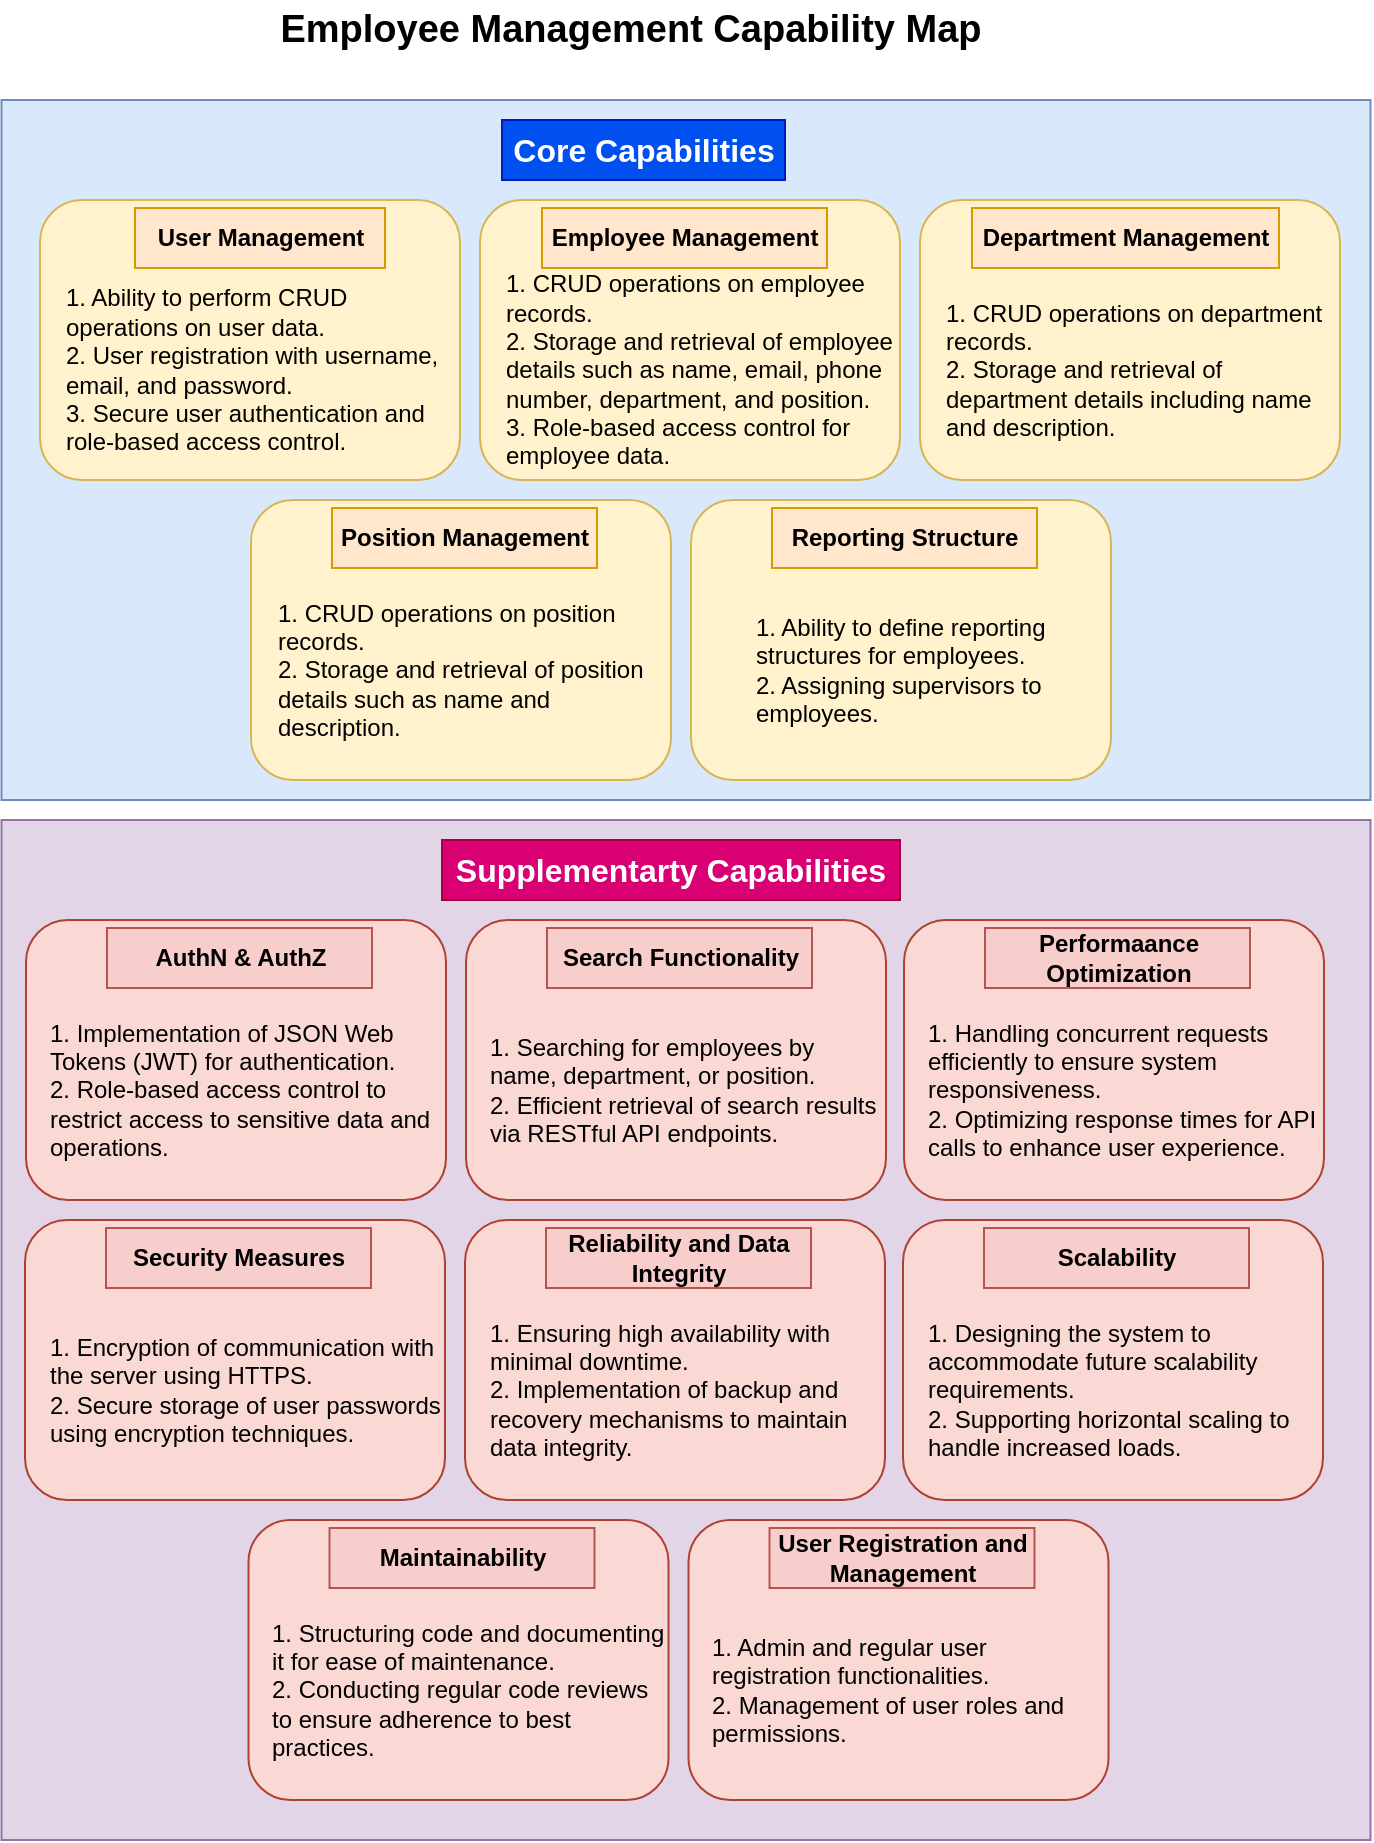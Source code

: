 <mxfile version="24.0.4" type="device">
  <diagram name="Page-1" id="Lvy0xFe0QloPGp59EyZt">
    <mxGraphModel dx="780" dy="496" grid="1" gridSize="10" guides="1" tooltips="1" connect="1" arrows="1" fold="1" page="1" pageScale="1" pageWidth="850" pageHeight="1100" math="0" shadow="0">
      <root>
        <mxCell id="0" />
        <mxCell id="1" parent="0" />
        <mxCell id="_hlG6vj5Yn_lpc4oUv2_-43" value="" style="rounded=0;whiteSpace=wrap;html=1;fillColor=#e1d5e7;strokeColor=#9673a6;" vertex="1" parent="1">
          <mxGeometry x="90.75" y="460" width="684.5" height="510" as="geometry" />
        </mxCell>
        <mxCell id="_hlG6vj5Yn_lpc4oUv2_-16" value="" style="rounded=0;whiteSpace=wrap;html=1;fillColor=#dae8fc;strokeColor=#6c8ebf;" vertex="1" parent="1">
          <mxGeometry x="90.75" y="100" width="684.5" height="350" as="geometry" />
        </mxCell>
        <mxCell id="_hlG6vj5Yn_lpc4oUv2_-1" value="" style="rounded=1;whiteSpace=wrap;html=1;fillColor=#fff2cc;strokeColor=#d6b656;" vertex="1" parent="1">
          <mxGeometry x="110" y="150" width="210" height="140" as="geometry" />
        </mxCell>
        <mxCell id="_hlG6vj5Yn_lpc4oUv2_-2" value="&lt;b&gt;User Management&lt;/b&gt;" style="text;html=1;align=center;verticalAlign=middle;whiteSpace=wrap;rounded=0;fillColor=#ffe6cc;strokeColor=#d79b00;" vertex="1" parent="1">
          <mxGeometry x="157.5" y="154" width="125" height="30" as="geometry" />
        </mxCell>
        <mxCell id="_hlG6vj5Yn_lpc4oUv2_-3" value="&lt;div&gt;1. Ability to perform CRUD operations on user data.&lt;/div&gt;&lt;div&gt;2. User registration with username, email, and password.&lt;/div&gt;&lt;div&gt;3. Secure user authentication and role-based access control.&lt;/div&gt;" style="text;html=1;align=left;verticalAlign=middle;whiteSpace=wrap;rounded=0;" vertex="1" parent="1">
          <mxGeometry x="121" y="220" width="200" height="30" as="geometry" />
        </mxCell>
        <mxCell id="_hlG6vj5Yn_lpc4oUv2_-4" value="" style="rounded=1;whiteSpace=wrap;html=1;fillColor=#fff2cc;strokeColor=#d6b656;" vertex="1" parent="1">
          <mxGeometry x="330" y="150" width="210" height="140" as="geometry" />
        </mxCell>
        <mxCell id="_hlG6vj5Yn_lpc4oUv2_-5" value="&lt;b&gt;Employee Management&lt;/b&gt;" style="text;html=1;align=center;verticalAlign=middle;whiteSpace=wrap;rounded=0;fillColor=#ffe6cc;strokeColor=#d79b00;" vertex="1" parent="1">
          <mxGeometry x="361" y="154" width="142.5" height="30" as="geometry" />
        </mxCell>
        <mxCell id="_hlG6vj5Yn_lpc4oUv2_-6" value="&lt;div&gt;1. CRUD operations on employee records.&lt;/div&gt;&lt;div&gt;2. Storage and retrieval of employee details such as name, email, phone number, department, and position.&lt;/div&gt;&lt;div&gt;3. Role-based access control for employee data.&lt;/div&gt;" style="text;html=1;align=left;verticalAlign=middle;whiteSpace=wrap;rounded=0;" vertex="1" parent="1">
          <mxGeometry x="341" y="220" width="199" height="30" as="geometry" />
        </mxCell>
        <mxCell id="_hlG6vj5Yn_lpc4oUv2_-7" value="" style="rounded=1;whiteSpace=wrap;html=1;fillColor=#fff2cc;strokeColor=#d6b656;" vertex="1" parent="1">
          <mxGeometry x="550" y="150" width="210" height="140" as="geometry" />
        </mxCell>
        <mxCell id="_hlG6vj5Yn_lpc4oUv2_-8" value="&lt;b&gt;Department Management&lt;/b&gt;" style="text;html=1;align=center;verticalAlign=middle;whiteSpace=wrap;rounded=0;fillColor=#ffe6cc;strokeColor=#d79b00;" vertex="1" parent="1">
          <mxGeometry x="576" y="154" width="153.5" height="30" as="geometry" />
        </mxCell>
        <mxCell id="_hlG6vj5Yn_lpc4oUv2_-9" value="&lt;div&gt;1. CRUD operations on department records.&lt;/div&gt;&lt;div&gt;2. Storage and retrieval of department details including name and description.&lt;/div&gt;" style="text;html=1;align=left;verticalAlign=middle;whiteSpace=wrap;rounded=0;" vertex="1" parent="1">
          <mxGeometry x="561" y="220" width="199" height="30" as="geometry" />
        </mxCell>
        <mxCell id="_hlG6vj5Yn_lpc4oUv2_-10" value="" style="rounded=1;whiteSpace=wrap;html=1;fillColor=#fff2cc;strokeColor=#d6b656;" vertex="1" parent="1">
          <mxGeometry x="215.5" y="300" width="210" height="140" as="geometry" />
        </mxCell>
        <mxCell id="_hlG6vj5Yn_lpc4oUv2_-11" value="&lt;b&gt;Position Management&lt;/b&gt;" style="text;html=1;align=center;verticalAlign=middle;whiteSpace=wrap;rounded=0;fillColor=#ffe6cc;strokeColor=#d79b00;" vertex="1" parent="1">
          <mxGeometry x="256" y="304" width="132.5" height="30" as="geometry" />
        </mxCell>
        <mxCell id="_hlG6vj5Yn_lpc4oUv2_-12" value="&lt;div&gt;1. CRUD operations on position records.&lt;/div&gt;&lt;div&gt;2. Storage and retrieval of position details such as name and description.&lt;/div&gt;" style="text;html=1;align=left;verticalAlign=middle;whiteSpace=wrap;rounded=0;" vertex="1" parent="1">
          <mxGeometry x="226.5" y="370" width="200" height="30" as="geometry" />
        </mxCell>
        <mxCell id="_hlG6vj5Yn_lpc4oUv2_-13" value="" style="rounded=1;whiteSpace=wrap;html=1;fillColor=#fff2cc;strokeColor=#d6b656;" vertex="1" parent="1">
          <mxGeometry x="435.5" y="300" width="210" height="140" as="geometry" />
        </mxCell>
        <mxCell id="_hlG6vj5Yn_lpc4oUv2_-14" value="&lt;b&gt;Reporting Structure&lt;/b&gt;" style="text;html=1;align=center;verticalAlign=middle;whiteSpace=wrap;rounded=0;fillColor=#ffe6cc;strokeColor=#d79b00;" vertex="1" parent="1">
          <mxGeometry x="476" y="304" width="132.5" height="30" as="geometry" />
        </mxCell>
        <mxCell id="_hlG6vj5Yn_lpc4oUv2_-15" value="&lt;div&gt;1. Ability to define reporting structures for employees.&lt;/div&gt;&lt;div&gt;2. Assigning supervisors to employees.&lt;/div&gt;" style="text;html=1;align=left;verticalAlign=middle;whiteSpace=wrap;rounded=0;" vertex="1" parent="1">
          <mxGeometry x="465.5" y="370" width="200" height="30" as="geometry" />
        </mxCell>
        <mxCell id="_hlG6vj5Yn_lpc4oUv2_-17" value="&lt;b&gt;&lt;font style=&quot;font-size: 16px;&quot;&gt;Core Capabilities&lt;/font&gt;&lt;/b&gt;" style="text;html=1;align=center;verticalAlign=middle;whiteSpace=wrap;rounded=0;fillColor=#0050ef;fontColor=#ffffff;strokeColor=#001DBC;" vertex="1" parent="1">
          <mxGeometry x="341" y="110" width="141.5" height="30" as="geometry" />
        </mxCell>
        <mxCell id="_hlG6vj5Yn_lpc4oUv2_-18" value="" style="rounded=1;whiteSpace=wrap;html=1;fillColor=#fad9d5;strokeColor=#ae4132;" vertex="1" parent="1">
          <mxGeometry x="103" y="510" width="210" height="140" as="geometry" />
        </mxCell>
        <mxCell id="_hlG6vj5Yn_lpc4oUv2_-19" value="&lt;b&gt;AuthN &amp;amp; AuthZ&lt;/b&gt;" style="text;html=1;align=center;verticalAlign=middle;whiteSpace=wrap;rounded=0;fillColor=#f8cecc;strokeColor=#b85450;" vertex="1" parent="1">
          <mxGeometry x="143.5" y="514" width="132.5" height="30" as="geometry" />
        </mxCell>
        <mxCell id="_hlG6vj5Yn_lpc4oUv2_-20" value="&lt;div&gt;1. Implementation of JSON Web Tokens (JWT) for authentication.&lt;/div&gt;&lt;div&gt;2. Role-based access control to restrict access to sensitive data and operations.&lt;/div&gt;" style="text;html=1;align=left;verticalAlign=middle;whiteSpace=wrap;rounded=0;" vertex="1" parent="1">
          <mxGeometry x="113" y="580" width="200" height="30" as="geometry" />
        </mxCell>
        <mxCell id="_hlG6vj5Yn_lpc4oUv2_-21" value="" style="rounded=1;whiteSpace=wrap;html=1;fillColor=#fad9d5;strokeColor=#ae4132;" vertex="1" parent="1">
          <mxGeometry x="323" y="510" width="210" height="140" as="geometry" />
        </mxCell>
        <mxCell id="_hlG6vj5Yn_lpc4oUv2_-22" value="&lt;b&gt;Search Functionality&lt;/b&gt;" style="text;html=1;align=center;verticalAlign=middle;whiteSpace=wrap;rounded=0;fillColor=#f8cecc;strokeColor=#b85450;" vertex="1" parent="1">
          <mxGeometry x="363.5" y="514" width="132.5" height="30" as="geometry" />
        </mxCell>
        <mxCell id="_hlG6vj5Yn_lpc4oUv2_-23" value="&lt;div&gt;1. Searching for employees by name, department, or position.&lt;/div&gt;&lt;div&gt;2. Efficient retrieval of search results via RESTful API endpoints.&lt;/div&gt;" style="text;html=1;align=left;verticalAlign=middle;whiteSpace=wrap;rounded=0;" vertex="1" parent="1">
          <mxGeometry x="333" y="580" width="200" height="30" as="geometry" />
        </mxCell>
        <mxCell id="_hlG6vj5Yn_lpc4oUv2_-24" value="" style="rounded=1;whiteSpace=wrap;html=1;fillColor=#fad9d5;strokeColor=#ae4132;" vertex="1" parent="1">
          <mxGeometry x="542" y="510" width="210" height="140" as="geometry" />
        </mxCell>
        <mxCell id="_hlG6vj5Yn_lpc4oUv2_-25" value="&lt;b&gt;Performaance Optimization&lt;/b&gt;" style="text;html=1;align=center;verticalAlign=middle;whiteSpace=wrap;rounded=0;fillColor=#f8cecc;strokeColor=#b85450;" vertex="1" parent="1">
          <mxGeometry x="582.5" y="514" width="132.5" height="30" as="geometry" />
        </mxCell>
        <mxCell id="_hlG6vj5Yn_lpc4oUv2_-26" value="&lt;div&gt;1. Handling concurrent requests efficiently to ensure system responsiveness.&lt;/div&gt;&lt;div&gt;2. Optimizing response times for API calls to enhance user experience.&lt;/div&gt;" style="text;html=1;align=left;verticalAlign=middle;whiteSpace=wrap;rounded=0;" vertex="1" parent="1">
          <mxGeometry x="552" y="580" width="200" height="30" as="geometry" />
        </mxCell>
        <mxCell id="_hlG6vj5Yn_lpc4oUv2_-27" value="" style="rounded=1;whiteSpace=wrap;html=1;fillColor=#fad9d5;strokeColor=#ae4132;" vertex="1" parent="1">
          <mxGeometry x="102.5" y="660" width="210" height="140" as="geometry" />
        </mxCell>
        <mxCell id="_hlG6vj5Yn_lpc4oUv2_-28" value="&lt;b&gt;Security Measures&lt;/b&gt;" style="text;html=1;align=center;verticalAlign=middle;whiteSpace=wrap;rounded=0;fillColor=#f8cecc;strokeColor=#b85450;" vertex="1" parent="1">
          <mxGeometry x="143" y="664" width="132.5" height="30" as="geometry" />
        </mxCell>
        <mxCell id="_hlG6vj5Yn_lpc4oUv2_-29" value="&lt;div&gt;1. Encryption of communication with the server using HTTPS.&lt;/div&gt;&lt;div&gt;2. Secure storage of user passwords using encryption techniques.&lt;/div&gt;" style="text;html=1;align=left;verticalAlign=middle;whiteSpace=wrap;rounded=0;" vertex="1" parent="1">
          <mxGeometry x="112.5" y="730" width="200" height="30" as="geometry" />
        </mxCell>
        <mxCell id="_hlG6vj5Yn_lpc4oUv2_-30" value="" style="rounded=1;whiteSpace=wrap;html=1;fillColor=#fad9d5;strokeColor=#ae4132;" vertex="1" parent="1">
          <mxGeometry x="322.5" y="660" width="210" height="140" as="geometry" />
        </mxCell>
        <mxCell id="_hlG6vj5Yn_lpc4oUv2_-31" value="&lt;b&gt;Reliability and Data Integrity&lt;/b&gt;" style="text;html=1;align=center;verticalAlign=middle;whiteSpace=wrap;rounded=0;fillColor=#f8cecc;strokeColor=#b85450;" vertex="1" parent="1">
          <mxGeometry x="363" y="664" width="132.5" height="30" as="geometry" />
        </mxCell>
        <mxCell id="_hlG6vj5Yn_lpc4oUv2_-32" value="&lt;div&gt;1. Ensuring high availability with minimal downtime.&lt;/div&gt;&lt;div&gt;2. Implementation of backup and recovery mechanisms to maintain data integrity.&lt;/div&gt;" style="text;html=1;align=left;verticalAlign=middle;whiteSpace=wrap;rounded=0;" vertex="1" parent="1">
          <mxGeometry x="332.5" y="730" width="200" height="30" as="geometry" />
        </mxCell>
        <mxCell id="_hlG6vj5Yn_lpc4oUv2_-33" value="" style="rounded=1;whiteSpace=wrap;html=1;fillColor=#fad9d5;strokeColor=#ae4132;" vertex="1" parent="1">
          <mxGeometry x="541.5" y="660" width="210" height="140" as="geometry" />
        </mxCell>
        <mxCell id="_hlG6vj5Yn_lpc4oUv2_-34" value="&lt;b&gt;Scalability&lt;/b&gt;" style="text;html=1;align=center;verticalAlign=middle;whiteSpace=wrap;rounded=0;fillColor=#f8cecc;strokeColor=#b85450;" vertex="1" parent="1">
          <mxGeometry x="582" y="664" width="132.5" height="30" as="geometry" />
        </mxCell>
        <mxCell id="_hlG6vj5Yn_lpc4oUv2_-35" value="&lt;div&gt;1. Designing the system to accommodate future scalability requirements.&lt;/div&gt;&lt;div&gt;2. Supporting horizontal scaling to handle increased loads.&lt;/div&gt;" style="text;html=1;align=left;verticalAlign=middle;whiteSpace=wrap;rounded=0;" vertex="1" parent="1">
          <mxGeometry x="551.5" y="730" width="200" height="30" as="geometry" />
        </mxCell>
        <mxCell id="_hlG6vj5Yn_lpc4oUv2_-37" value="" style="rounded=1;whiteSpace=wrap;html=1;fillColor=#fad9d5;strokeColor=#ae4132;" vertex="1" parent="1">
          <mxGeometry x="214.25" y="810" width="210" height="140" as="geometry" />
        </mxCell>
        <mxCell id="_hlG6vj5Yn_lpc4oUv2_-38" value="&lt;b&gt;Maintainability&lt;/b&gt;" style="text;html=1;align=center;verticalAlign=middle;whiteSpace=wrap;rounded=0;fillColor=#f8cecc;strokeColor=#b85450;" vertex="1" parent="1">
          <mxGeometry x="254.75" y="814" width="132.5" height="30" as="geometry" />
        </mxCell>
        <mxCell id="_hlG6vj5Yn_lpc4oUv2_-39" value="&lt;div&gt;1. Structuring code and documenting it for ease of maintenance.&lt;/div&gt;&lt;div&gt;2. Conducting regular code reviews to ensure adherence to best practices.&lt;/div&gt;" style="text;html=1;align=left;verticalAlign=middle;whiteSpace=wrap;rounded=0;" vertex="1" parent="1">
          <mxGeometry x="224.25" y="880" width="200" height="30" as="geometry" />
        </mxCell>
        <mxCell id="_hlG6vj5Yn_lpc4oUv2_-40" value="" style="rounded=1;whiteSpace=wrap;html=1;fillColor=#fad9d5;strokeColor=#ae4132;" vertex="1" parent="1">
          <mxGeometry x="434.25" y="810" width="210" height="140" as="geometry" />
        </mxCell>
        <mxCell id="_hlG6vj5Yn_lpc4oUv2_-41" value="&lt;b&gt;User Registration and Management&lt;/b&gt;" style="text;html=1;align=center;verticalAlign=middle;whiteSpace=wrap;rounded=0;fillColor=#f8cecc;strokeColor=#b85450;" vertex="1" parent="1">
          <mxGeometry x="474.75" y="814" width="132.5" height="30" as="geometry" />
        </mxCell>
        <mxCell id="_hlG6vj5Yn_lpc4oUv2_-42" value="&lt;div&gt;1. Admin and regular user registration functionalities.&lt;/div&gt;&lt;div&gt;2. Management of user roles and permissions.&lt;/div&gt;" style="text;html=1;align=left;verticalAlign=middle;whiteSpace=wrap;rounded=0;" vertex="1" parent="1">
          <mxGeometry x="444.25" y="880" width="200" height="30" as="geometry" />
        </mxCell>
        <mxCell id="_hlG6vj5Yn_lpc4oUv2_-44" value="&lt;b&gt;&lt;font style=&quot;font-size: 16px;&quot;&gt;Supplementarty Capabilities&lt;/font&gt;&lt;/b&gt;" style="text;html=1;align=center;verticalAlign=middle;whiteSpace=wrap;rounded=0;fillColor=#d80073;fontColor=#ffffff;strokeColor=#A50040;" vertex="1" parent="1">
          <mxGeometry x="311" y="470" width="229" height="30" as="geometry" />
        </mxCell>
        <mxCell id="_hlG6vj5Yn_lpc4oUv2_-45" value="&lt;b&gt;&lt;font style=&quot;font-size: 19px;&quot;&gt;Employee Management Capability Map&lt;/font&gt;&lt;/b&gt;" style="text;html=1;align=center;verticalAlign=middle;whiteSpace=wrap;rounded=0;" vertex="1" parent="1">
          <mxGeometry x="215.5" y="50" width="379" height="30" as="geometry" />
        </mxCell>
      </root>
    </mxGraphModel>
  </diagram>
</mxfile>
